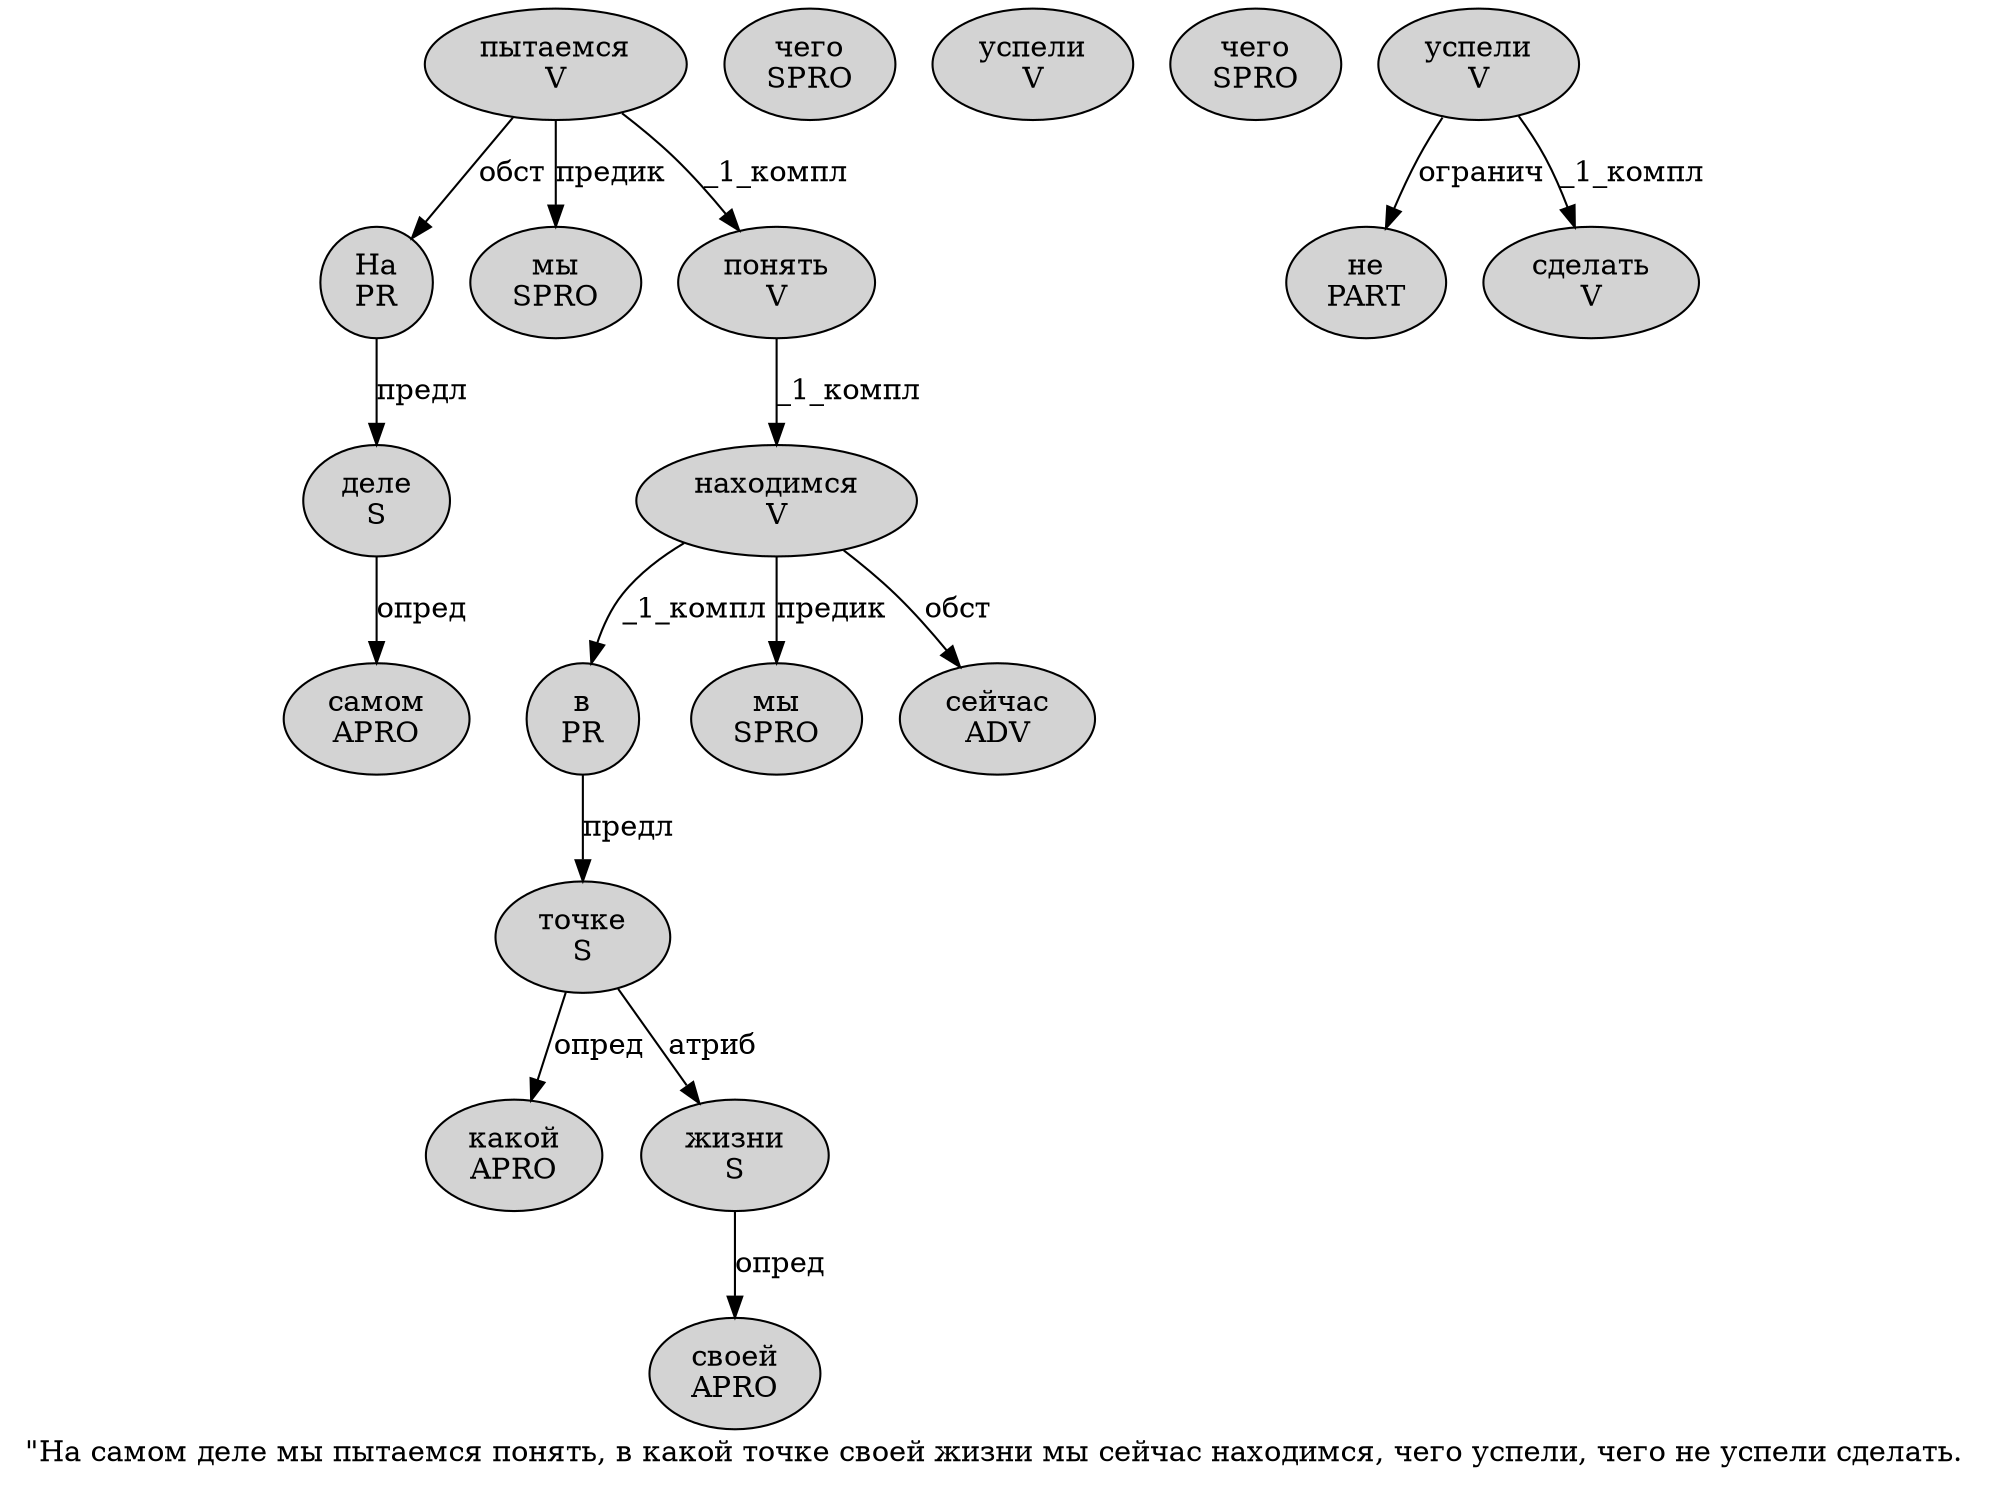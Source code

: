 digraph SENTENCE_1214 {
	graph [label="\"На самом деле мы пытаемся понять, в какой точке своей жизни мы сейчас находимся, чего успели, чего не успели сделать."]
	node [style=filled]
		1 [label="На
PR" color="" fillcolor=lightgray penwidth=1 shape=ellipse]
		2 [label="самом
APRO" color="" fillcolor=lightgray penwidth=1 shape=ellipse]
		3 [label="деле
S" color="" fillcolor=lightgray penwidth=1 shape=ellipse]
		4 [label="мы
SPRO" color="" fillcolor=lightgray penwidth=1 shape=ellipse]
		5 [label="пытаемся
V" color="" fillcolor=lightgray penwidth=1 shape=ellipse]
		6 [label="понять
V" color="" fillcolor=lightgray penwidth=1 shape=ellipse]
		8 [label="в
PR" color="" fillcolor=lightgray penwidth=1 shape=ellipse]
		9 [label="какой
APRO" color="" fillcolor=lightgray penwidth=1 shape=ellipse]
		10 [label="точке
S" color="" fillcolor=lightgray penwidth=1 shape=ellipse]
		11 [label="своей
APRO" color="" fillcolor=lightgray penwidth=1 shape=ellipse]
		12 [label="жизни
S" color="" fillcolor=lightgray penwidth=1 shape=ellipse]
		13 [label="мы
SPRO" color="" fillcolor=lightgray penwidth=1 shape=ellipse]
		14 [label="сейчас
ADV" color="" fillcolor=lightgray penwidth=1 shape=ellipse]
		15 [label="находимся
V" color="" fillcolor=lightgray penwidth=1 shape=ellipse]
		17 [label="чего
SPRO" color="" fillcolor=lightgray penwidth=1 shape=ellipse]
		18 [label="успели
V" color="" fillcolor=lightgray penwidth=1 shape=ellipse]
		20 [label="чего
SPRO" color="" fillcolor=lightgray penwidth=1 shape=ellipse]
		21 [label="не
PART" color="" fillcolor=lightgray penwidth=1 shape=ellipse]
		22 [label="успели
V" color="" fillcolor=lightgray penwidth=1 shape=ellipse]
		23 [label="сделать
V" color="" fillcolor=lightgray penwidth=1 shape=ellipse]
			22 -> 21 [label="огранич"]
			22 -> 23 [label="_1_компл"]
			10 -> 9 [label="опред"]
			10 -> 12 [label="атриб"]
			12 -> 11 [label="опред"]
			1 -> 3 [label="предл"]
			15 -> 8 [label="_1_компл"]
			15 -> 13 [label="предик"]
			15 -> 14 [label="обст"]
			5 -> 1 [label="обст"]
			5 -> 4 [label="предик"]
			5 -> 6 [label="_1_компл"]
			3 -> 2 [label="опред"]
			8 -> 10 [label="предл"]
			6 -> 15 [label="_1_компл"]
}